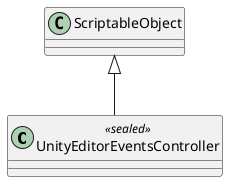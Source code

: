 @startuml
class UnityEditorEventsController <<sealed>> {
}
ScriptableObject <|-- UnityEditorEventsController
@enduml
